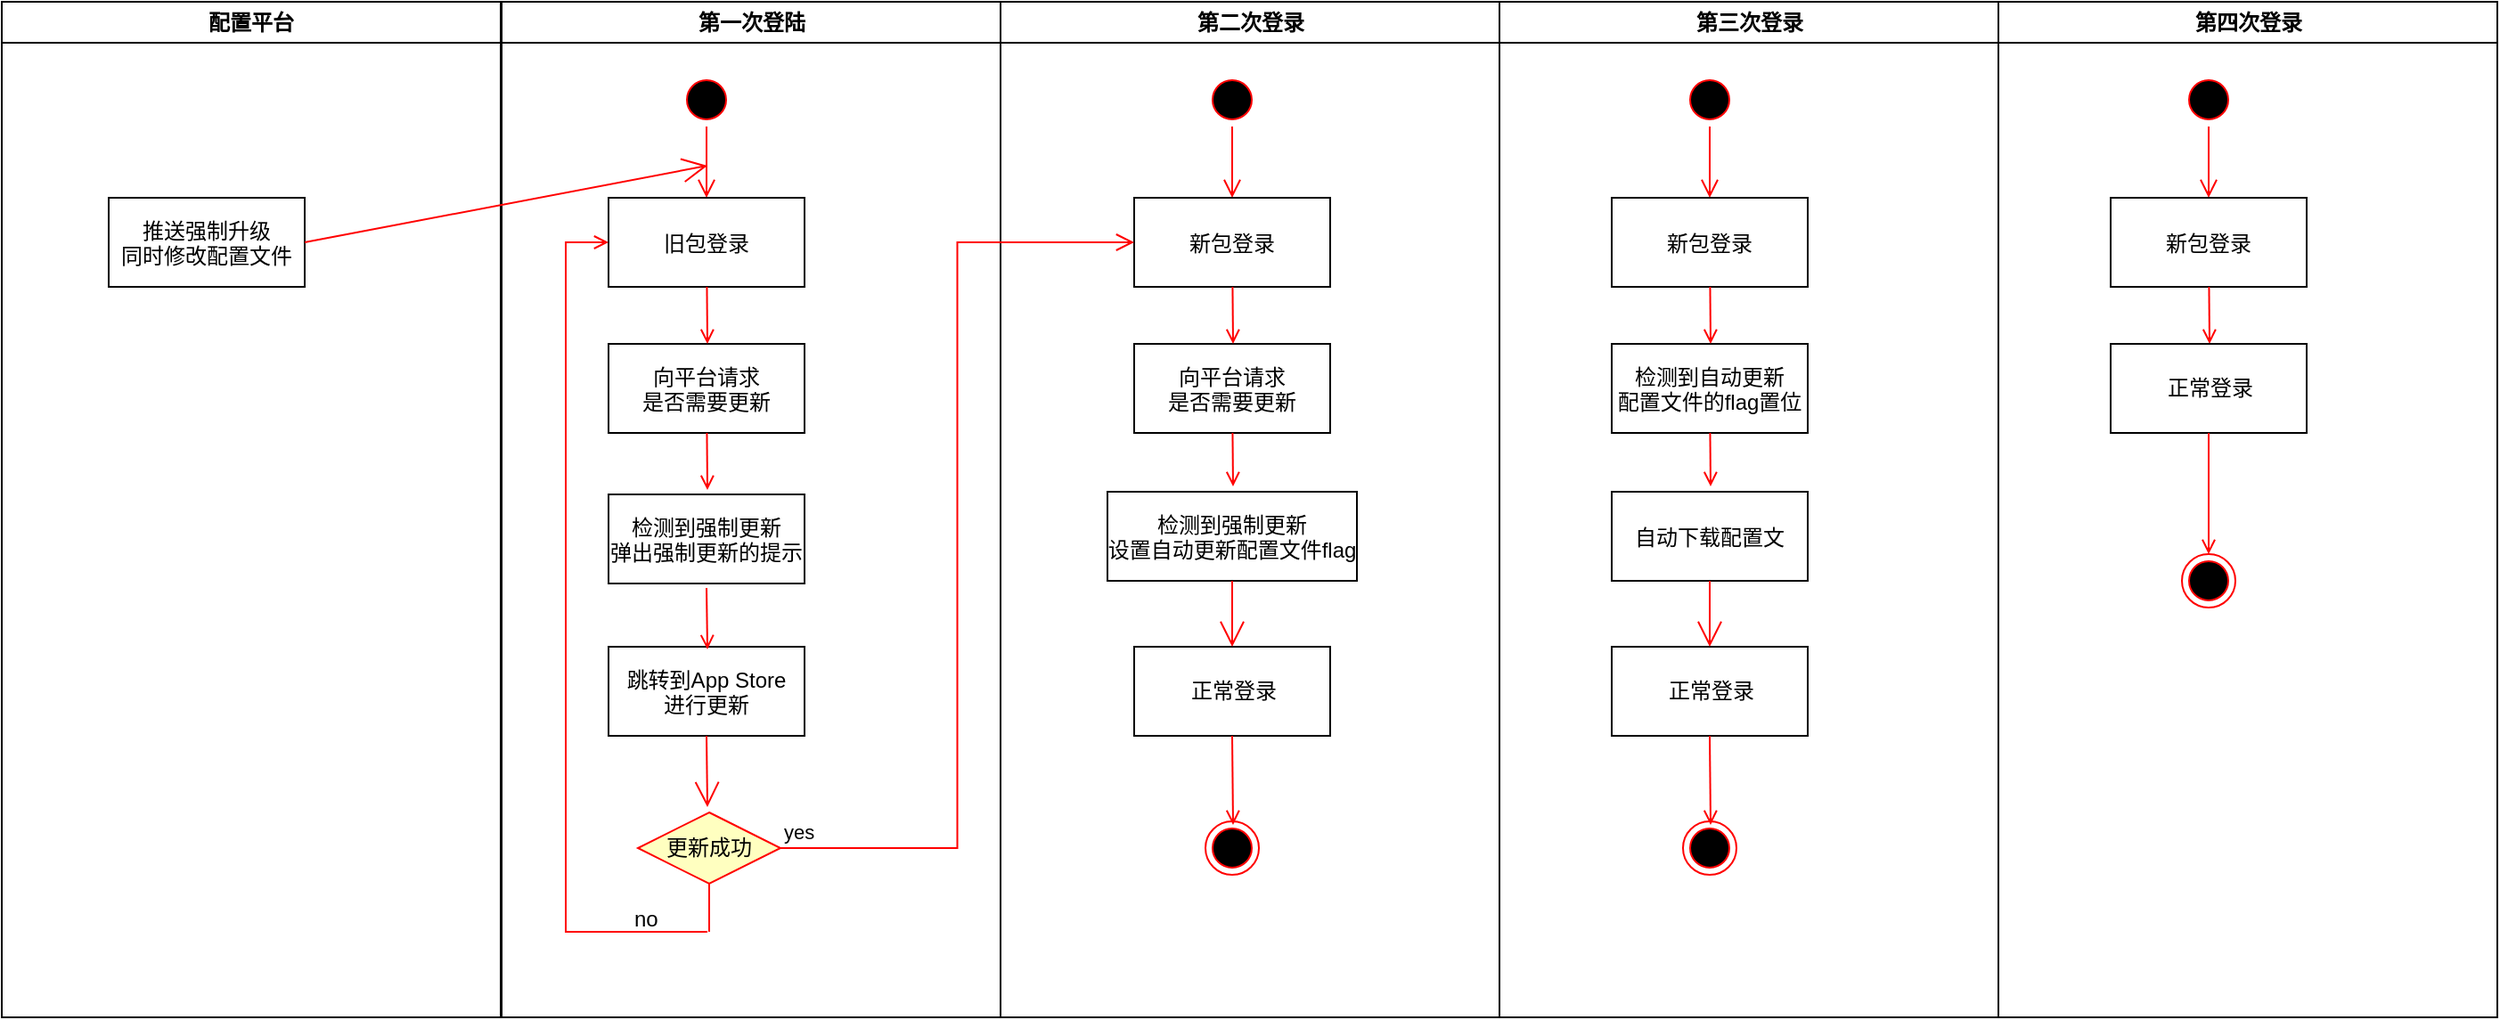 <mxfile pages="1" version="11.2.1" type="github"><diagram name="Page-1" id="e7e014a7-5840-1c2e-5031-d8a46d1fe8dd"><mxGraphModel dx="2481" dy="682" grid="1" gridSize="10" guides="1" tooltips="1" connect="1" arrows="1" fold="1" page="1" pageScale="1" pageWidth="1169" pageHeight="826" background="#ffffff" math="0" shadow="0"><root><mxCell id="0"/><mxCell id="1" parent="0"/><mxCell id="2" value="第一次登陆" style="swimlane;whiteSpace=wrap" parent="1" vertex="1"><mxGeometry x="164.5" y="128" width="280" height="570" as="geometry"><mxRectangle x="164.5" y="128" width="90" height="23" as="alternateBounds"/></mxGeometry></mxCell><mxCell id="5" value="" style="ellipse;shape=startState;fillColor=#000000;strokeColor=#ff0000;" parent="2" vertex="1"><mxGeometry x="100" y="40" width="30" height="30" as="geometry"/></mxCell><mxCell id="6" value="" style="edgeStyle=elbowEdgeStyle;elbow=horizontal;verticalAlign=bottom;endArrow=open;endSize=8;strokeColor=#FF0000;endFill=1;rounded=0" parent="2" source="5" target="7" edge="1"><mxGeometry x="100" y="40" as="geometry"><mxPoint x="115" y="110" as="targetPoint"/></mxGeometry></mxCell><mxCell id="7" value="旧包登录" style="" parent="2" vertex="1"><mxGeometry x="60" y="110" width="110" height="50" as="geometry"/></mxCell><mxCell id="8" value="向平台请求&#10;是否需要更新" style="" parent="2" vertex="1"><mxGeometry x="60" y="192" width="110" height="50" as="geometry"/></mxCell><mxCell id="9" value="" style="endArrow=open;strokeColor=#FF0000;endFill=1;rounded=0" parent="2" source="7" edge="1"><mxGeometry relative="1" as="geometry"><mxPoint x="115.5" y="192" as="targetPoint"/></mxGeometry></mxCell><mxCell id="10" value="检测到强制更新&#10;弹出强制更新的提示" style="" parent="2" vertex="1"><mxGeometry x="60" y="276.5" width="110" height="50" as="geometry"/></mxCell><mxCell id="11" value="" style="endArrow=open;strokeColor=#FF0000;endFill=1;rounded=0" parent="2" source="8" edge="1"><mxGeometry relative="1" as="geometry"><mxPoint x="115.5" y="274" as="targetPoint"/></mxGeometry></mxCell><mxCell id="12" value="" style="edgeStyle=elbowEdgeStyle;elbow=horizontal;strokeColor=#FF0000;endArrow=open;endFill=1;rounded=0;" parent="2" target="7" edge="1"><mxGeometry width="100" height="100" relative="1" as="geometry"><mxPoint x="115.5" y="522" as="sourcePoint"/><mxPoint x="260" y="190" as="targetPoint"/><Array as="points"><mxPoint x="36" y="352"/><mxPoint x="30" y="552"/><mxPoint x="30" y="250"/></Array></mxGeometry></mxCell><mxCell id="ggmk86ZTUI_0xz1MJJMT-53" value="跳转到App Store&#10;进行更新" style="" parent="2" vertex="1"><mxGeometry x="60" y="362" width="110" height="50" as="geometry"/></mxCell><mxCell id="ggmk86ZTUI_0xz1MJJMT-54" value="" style="endArrow=open;strokeColor=#FF0000;endFill=1;rounded=0" parent="2" edge="1"><mxGeometry relative="1" as="geometry"><mxPoint x="115" y="329" as="sourcePoint"/><mxPoint x="115.5" y="363.5" as="targetPoint"/></mxGeometry></mxCell><mxCell id="ggmk86ZTUI_0xz1MJJMT-58" value="更新成功" style="rhombus;whiteSpace=wrap;html=1;fillColor=#ffffc0;strokeColor=#ff0000;" parent="2" vertex="1"><mxGeometry x="76.5" y="455" width="80" height="40" as="geometry"/></mxCell><mxCell id="ggmk86ZTUI_0xz1MJJMT-62" value="no" style="text;html=1;resizable=0;points=[];autosize=1;align=left;verticalAlign=top;spacingTop=-4;" parent="2" vertex="1"><mxGeometry x="72.5" y="505" width="30" height="20" as="geometry"/></mxCell><mxCell id="3" value="第二次登录" style="swimlane;whiteSpace=wrap" parent="1" vertex="1"><mxGeometry x="444.5" y="128" width="280" height="570" as="geometry"/></mxCell><mxCell id="13" value="" style="ellipse;shape=startState;fillColor=#000000;strokeColor=#ff0000;" parent="3" vertex="1"><mxGeometry x="115" y="40" width="30" height="30" as="geometry"/></mxCell><mxCell id="14" value="" style="edgeStyle=elbowEdgeStyle;elbow=horizontal;verticalAlign=bottom;endArrow=open;endSize=8;strokeColor=#FF0000;endFill=1;rounded=0" parent="3" source="13" target="15" edge="1"><mxGeometry x="95" y="20" as="geometry"><mxPoint x="110" y="90" as="targetPoint"/></mxGeometry></mxCell><mxCell id="15" value="新包登录" style="" parent="3" vertex="1"><mxGeometry x="75" y="110" width="110" height="50" as="geometry"/></mxCell><mxCell id="16" value="向平台请求&#10;是否需要更新" style="" parent="3" vertex="1"><mxGeometry x="75" y="192" width="110" height="50" as="geometry"/></mxCell><mxCell id="17" value="" style="endArrow=open;strokeColor=#FF0000;endFill=1;rounded=0" parent="3" source="15" edge="1"><mxGeometry relative="1" as="geometry"><mxPoint x="130.5" y="192" as="targetPoint"/></mxGeometry></mxCell><mxCell id="18" value="检测到强制更新&#10;设置自动更新配置文件flag" style="" parent="3" vertex="1"><mxGeometry x="60" y="275" width="140" height="50" as="geometry"/></mxCell><mxCell id="19" value="" style="endArrow=open;strokeColor=#FF0000;endFill=1;rounded=0" parent="3" source="16" edge="1"><mxGeometry relative="1" as="geometry"><mxPoint x="130.5" y="272" as="targetPoint"/></mxGeometry></mxCell><mxCell id="ggmk86ZTUI_0xz1MJJMT-66" value="正常登录" style="html=1;" parent="3" vertex="1"><mxGeometry x="75" y="362" width="110" height="50" as="geometry"/></mxCell><mxCell id="ggmk86ZTUI_0xz1MJJMT-67" value="" style="endArrow=open;endFill=1;endSize=12;html=1;strokeColor=#FF0000;exitX=0.5;exitY=1;exitDx=0;exitDy=0;" parent="3" source="18" target="ggmk86ZTUI_0xz1MJJMT-66" edge="1"><mxGeometry width="160" relative="1" as="geometry"><mxPoint x="-509.5" y="722" as="sourcePoint"/><mxPoint x="-349.5" y="722" as="targetPoint"/></mxGeometry></mxCell><mxCell id="38" value="" style="ellipse;shape=endState;fillColor=#000000;strokeColor=#ff0000" parent="3" vertex="1"><mxGeometry x="115" y="460" width="30" height="30" as="geometry"/></mxCell><mxCell id="4" value="第三次登录" style="swimlane;whiteSpace=wrap" parent="1" vertex="1"><mxGeometry x="724.5" y="128" width="280" height="570" as="geometry"/></mxCell><mxCell id="ggmk86ZTUI_0xz1MJJMT-68" value="" style="ellipse;shape=startState;fillColor=#000000;strokeColor=#ff0000;" parent="4" vertex="1"><mxGeometry x="103" y="40" width="30" height="30" as="geometry"/></mxCell><mxCell id="ggmk86ZTUI_0xz1MJJMT-69" value="" style="edgeStyle=elbowEdgeStyle;elbow=horizontal;verticalAlign=bottom;endArrow=open;endSize=8;strokeColor=#FF0000;endFill=1;rounded=0" parent="4" source="ggmk86ZTUI_0xz1MJJMT-68" target="ggmk86ZTUI_0xz1MJJMT-70" edge="1"><mxGeometry x="-361.5" y="-108" as="geometry"><mxPoint x="-346.5" y="-38" as="targetPoint"/></mxGeometry></mxCell><mxCell id="ggmk86ZTUI_0xz1MJJMT-70" value="新包登录" style="" parent="4" vertex="1"><mxGeometry x="63" y="110" width="110" height="50" as="geometry"/></mxCell><mxCell id="ggmk86ZTUI_0xz1MJJMT-71" value="检测到自动更新&#10;配置文件的flag置位" style="" parent="4" vertex="1"><mxGeometry x="63" y="192" width="110" height="50" as="geometry"/></mxCell><mxCell id="ggmk86ZTUI_0xz1MJJMT-72" value="" style="endArrow=open;strokeColor=#FF0000;endFill=1;rounded=0" parent="4" source="ggmk86ZTUI_0xz1MJJMT-70" edge="1"><mxGeometry relative="1" as="geometry"><mxPoint x="118.5" y="192" as="targetPoint"/></mxGeometry></mxCell><mxCell id="ggmk86ZTUI_0xz1MJJMT-73" value="自动下载配置文" style="" parent="4" vertex="1"><mxGeometry x="63" y="275" width="110" height="50" as="geometry"/></mxCell><mxCell id="ggmk86ZTUI_0xz1MJJMT-74" value="" style="endArrow=open;strokeColor=#FF0000;endFill=1;rounded=0" parent="4" source="ggmk86ZTUI_0xz1MJJMT-71" edge="1"><mxGeometry relative="1" as="geometry"><mxPoint x="118.5" y="272" as="targetPoint"/></mxGeometry></mxCell><mxCell id="ggmk86ZTUI_0xz1MJJMT-78" value="正常登录" style="html=1;" parent="4" vertex="1"><mxGeometry x="63" y="362" width="110" height="50" as="geometry"/></mxCell><mxCell id="ggmk86ZTUI_0xz1MJJMT-79" value="" style="endArrow=open;endFill=1;endSize=12;html=1;strokeColor=#FF0000;exitX=0.5;exitY=1;exitDx=0;exitDy=0;" parent="4" source="ggmk86ZTUI_0xz1MJJMT-73" target="ggmk86ZTUI_0xz1MJJMT-78" edge="1"><mxGeometry width="160" relative="1" as="geometry"><mxPoint x="-966" y="594" as="sourcePoint"/><mxPoint x="-806" y="594" as="targetPoint"/></mxGeometry></mxCell><mxCell id="ggmk86ZTUI_0xz1MJJMT-80" value="" style="ellipse;shape=endState;fillColor=#000000;strokeColor=#ff0000" parent="4" vertex="1"><mxGeometry x="103" y="460" width="30" height="30" as="geometry"/></mxCell><mxCell id="ggmk86ZTUI_0xz1MJJMT-81" value="" style="endArrow=open;strokeColor=#FF0000;endFill=1;rounded=0;exitX=0.5;exitY=1;exitDx=0;exitDy=0;" parent="4" source="ggmk86ZTUI_0xz1MJJMT-78" edge="1"><mxGeometry relative="1" as="geometry"><mxPoint x="118.5" y="462" as="targetPoint"/></mxGeometry></mxCell><mxCell id="ggmk86ZTUI_0xz1MJJMT-41" value="配置平台" style="swimlane;whiteSpace=wrap" parent="1" vertex="1"><mxGeometry x="-116" y="128" width="280" height="570" as="geometry"><mxRectangle x="164.5" y="128" width="90" height="23" as="alternateBounds"/></mxGeometry></mxCell><mxCell id="ggmk86ZTUI_0xz1MJJMT-44" value="推送强制升级&#10;同时修改配置文件" style="" parent="ggmk86ZTUI_0xz1MJJMT-41" vertex="1"><mxGeometry x="60" y="110" width="110" height="50" as="geometry"/></mxCell><mxCell id="ggmk86ZTUI_0xz1MJJMT-52" value="" style="endArrow=open;endFill=1;endSize=12;html=1;exitX=1;exitY=0.5;exitDx=0;exitDy=0;strokeColor=#FF0000;" parent="1" source="ggmk86ZTUI_0xz1MJJMT-44" edge="1"><mxGeometry width="160" relative="1" as="geometry"><mxPoint x="-120" y="720" as="sourcePoint"/><mxPoint x="280" y="220" as="targetPoint"/></mxGeometry></mxCell><mxCell id="ggmk86ZTUI_0xz1MJJMT-61" value="" style="endArrow=none;html=1;strokeColor=#FF0000;entryX=0.5;entryY=1;entryDx=0;entryDy=0;" parent="1" target="ggmk86ZTUI_0xz1MJJMT-58" edge="1"><mxGeometry width="50" height="50" relative="1" as="geometry"><mxPoint x="281" y="650" as="sourcePoint"/><mxPoint x="-70" y="850" as="targetPoint"/></mxGeometry></mxCell><mxCell id="ggmk86ZTUI_0xz1MJJMT-59" value="yes" style="edgeStyle=orthogonalEdgeStyle;html=1;align=left;verticalAlign=bottom;endArrow=open;endSize=8;strokeColor=#ff0000;entryX=0;entryY=0.5;entryDx=0;entryDy=0;jumpSize=0;jumpStyle=sharp;rounded=0;" parent="1" source="ggmk86ZTUI_0xz1MJJMT-58" target="15" edge="1"><mxGeometry x="-1" relative="1" as="geometry"><mxPoint x="417.5" y="640" as="targetPoint"/></mxGeometry></mxCell><mxCell id="ggmk86ZTUI_0xz1MJJMT-64" value="" style="endArrow=open;endFill=1;endSize=12;html=1;strokeColor=#FF0000;exitX=0.5;exitY=1;exitDx=0;exitDy=0;" parent="1" source="ggmk86ZTUI_0xz1MJJMT-53" edge="1"><mxGeometry width="160" relative="1" as="geometry"><mxPoint x="-120" y="850" as="sourcePoint"/><mxPoint x="280" y="580" as="targetPoint"/></mxGeometry></mxCell><mxCell id="39" value="" style="endArrow=open;strokeColor=#FF0000;endFill=1;rounded=0;exitX=0.5;exitY=1;exitDx=0;exitDy=0;" parent="1" source="ggmk86ZTUI_0xz1MJJMT-66" edge="1"><mxGeometry relative="1" as="geometry"><mxPoint x="575" y="590" as="targetPoint"/></mxGeometry></mxCell><mxCell id="ggmk86ZTUI_0xz1MJJMT-82" value="第四次登录" style="swimlane;whiteSpace=wrap" parent="1" vertex="1"><mxGeometry x="1004.5" y="128" width="280" height="570" as="geometry"/></mxCell><mxCell id="ggmk86ZTUI_0xz1MJJMT-83" value="" style="ellipse;shape=startState;fillColor=#000000;strokeColor=#ff0000;" parent="ggmk86ZTUI_0xz1MJJMT-82" vertex="1"><mxGeometry x="103" y="40" width="30" height="30" as="geometry"/></mxCell><mxCell id="ggmk86ZTUI_0xz1MJJMT-84" value="" style="edgeStyle=elbowEdgeStyle;elbow=horizontal;verticalAlign=bottom;endArrow=open;endSize=8;strokeColor=#FF0000;endFill=1;rounded=0" parent="ggmk86ZTUI_0xz1MJJMT-82" source="ggmk86ZTUI_0xz1MJJMT-83" target="ggmk86ZTUI_0xz1MJJMT-85" edge="1"><mxGeometry x="-361.5" y="-108" as="geometry"><mxPoint x="-346.5" y="-38" as="targetPoint"/></mxGeometry></mxCell><mxCell id="ggmk86ZTUI_0xz1MJJMT-85" value="新包登录" style="" parent="ggmk86ZTUI_0xz1MJJMT-82" vertex="1"><mxGeometry x="63" y="110" width="110" height="50" as="geometry"/></mxCell><mxCell id="ggmk86ZTUI_0xz1MJJMT-87" value="" style="endArrow=open;strokeColor=#FF0000;endFill=1;rounded=0" parent="ggmk86ZTUI_0xz1MJJMT-82" source="ggmk86ZTUI_0xz1MJJMT-85" edge="1"><mxGeometry relative="1" as="geometry"><mxPoint x="118.5" y="192" as="targetPoint"/></mxGeometry></mxCell><mxCell id="ggmk86ZTUI_0xz1MJJMT-90" value="正常登录" style="html=1;" parent="ggmk86ZTUI_0xz1MJJMT-82" vertex="1"><mxGeometry x="63" y="192" width="110" height="50" as="geometry"/></mxCell><mxCell id="ggmk86ZTUI_0xz1MJJMT-92" value="" style="ellipse;shape=endState;fillColor=#000000;strokeColor=#ff0000" parent="ggmk86ZTUI_0xz1MJJMT-82" vertex="1"><mxGeometry x="103" y="310" width="30" height="30" as="geometry"/></mxCell><mxCell id="ggmk86ZTUI_0xz1MJJMT-94" value="" style="endArrow=open;strokeColor=#FF0000;endFill=1;rounded=0;exitX=0.5;exitY=1;exitDx=0;exitDy=0;" parent="ggmk86ZTUI_0xz1MJJMT-82" source="ggmk86ZTUI_0xz1MJJMT-90" target="ggmk86ZTUI_0xz1MJJMT-92" edge="1"><mxGeometry relative="1" as="geometry"><mxPoint x="1122.5" y="370" as="sourcePoint"/><mxPoint x="1123" y="590" as="targetPoint"/></mxGeometry></mxCell></root></mxGraphModel></diagram></mxfile>